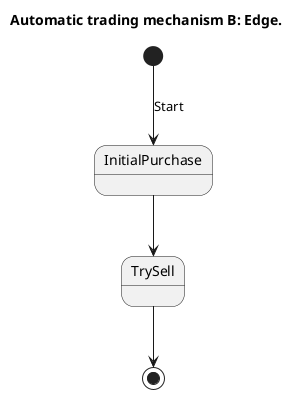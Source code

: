 @startuml
'namespace EtAlii.BinanceMagic.Service
'class EdgeSequence
'generate partial

title Automatic trading mechanism B: Edge.

state InitialPurchase

[*] --> InitialPurchase : Start
InitialPurchase --> TrySell
TrySell --> [*]

@enduml